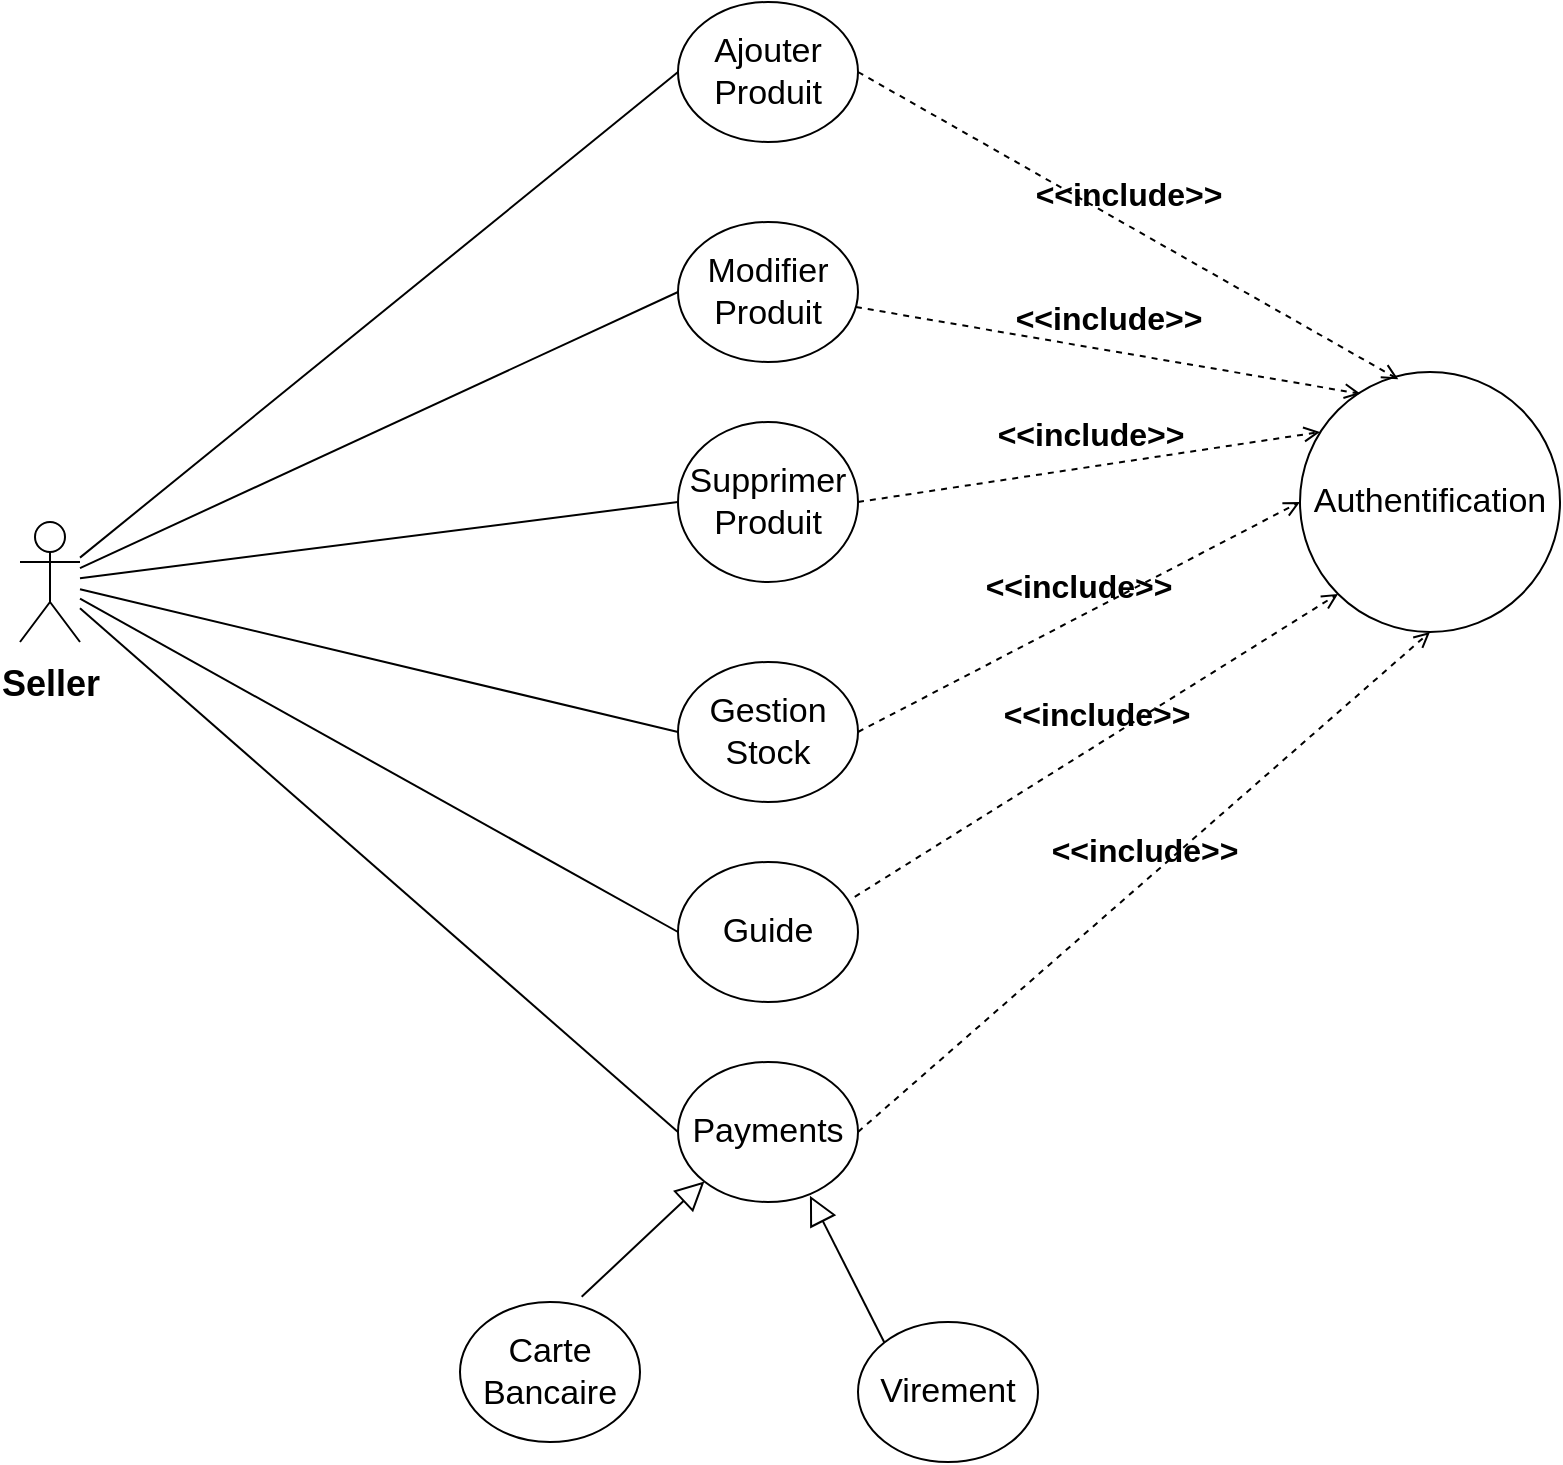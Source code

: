 <mxfile>
    <diagram id="7jdItUi5d5GYJk5ombXG" name="Page-1">
        <mxGraphModel dx="965" dy="572" grid="1" gridSize="10" guides="1" tooltips="1" connect="1" arrows="1" fold="1" page="1" pageScale="1" pageWidth="827" pageHeight="1169" math="0" shadow="0">
            <root>
                <mxCell id="0"/>
                <mxCell id="1" parent="0"/>
                <mxCell id="3" value="Seller" style="shape=umlActor;verticalLabelPosition=bottom;verticalAlign=top;html=1;shadow=0;labelBackgroundColor=none;fontSize=18;fontStyle=1;spacingTop=4;" vertex="1" parent="1">
                    <mxGeometry x="40" y="390" width="30" height="60" as="geometry"/>
                </mxCell>
                <mxCell id="4" value="Ajouter Produit" style="ellipse;whiteSpace=wrap;html=1;align=center;fontSize=17;" vertex="1" parent="1">
                    <mxGeometry x="369" y="130" width="90" height="70" as="geometry"/>
                </mxCell>
                <mxCell id="6" value="Supprimer Produit" style="ellipse;whiteSpace=wrap;html=1;align=center;fontSize=17;" vertex="1" parent="1">
                    <mxGeometry x="369" y="340" width="90" height="80" as="geometry"/>
                </mxCell>
                <mxCell id="7" value="Modifier Produit" style="ellipse;whiteSpace=wrap;html=1;align=center;fontSize=17;" vertex="1" parent="1">
                    <mxGeometry x="369" y="240" width="90" height="70" as="geometry"/>
                </mxCell>
                <mxCell id="8" value="Gestion Stock" style="ellipse;whiteSpace=wrap;html=1;align=center;fontSize=17;" vertex="1" parent="1">
                    <mxGeometry x="369" y="460" width="90" height="70" as="geometry"/>
                </mxCell>
                <mxCell id="9" value="Guide" style="ellipse;whiteSpace=wrap;html=1;align=center;fontSize=17;" vertex="1" parent="1">
                    <mxGeometry x="369" y="560" width="90" height="70" as="geometry"/>
                </mxCell>
                <mxCell id="10" value="Payments" style="ellipse;whiteSpace=wrap;html=1;align=center;fontSize=17;" vertex="1" parent="1">
                    <mxGeometry x="369" y="660" width="90" height="70" as="geometry"/>
                </mxCell>
                <mxCell id="11" value="" style="edgeStyle=none;html=1;endSize=12;endArrow=block;endFill=0;entryX=0;entryY=1;entryDx=0;entryDy=0;exitX=0.676;exitY=-0.037;exitDx=0;exitDy=0;exitPerimeter=0;" edge="1" parent="1" source="13" target="10">
                    <mxGeometry width="160" relative="1" as="geometry">
                        <mxPoint x="320" y="780" as="sourcePoint"/>
                        <mxPoint x="320" y="660" as="targetPoint"/>
                    </mxGeometry>
                </mxCell>
                <mxCell id="12" value="Virement" style="ellipse;whiteSpace=wrap;html=1;align=center;fontSize=17;" vertex="1" parent="1">
                    <mxGeometry x="459" y="790" width="90" height="70" as="geometry"/>
                </mxCell>
                <mxCell id="13" value="Carte Bancaire" style="ellipse;whiteSpace=wrap;html=1;align=center;fontSize=17;" vertex="1" parent="1">
                    <mxGeometry x="260" y="780" width="90" height="70" as="geometry"/>
                </mxCell>
                <mxCell id="14" value="" style="edgeStyle=none;html=1;endSize=12;endArrow=block;endFill=0;entryX=0.733;entryY=0.955;entryDx=0;entryDy=0;exitX=0;exitY=0;exitDx=0;exitDy=0;entryPerimeter=0;" edge="1" parent="1" source="12" target="10">
                    <mxGeometry width="160" relative="1" as="geometry">
                        <mxPoint x="330" y="790" as="sourcePoint"/>
                        <mxPoint x="391.88" y="729.513" as="targetPoint"/>
                    </mxGeometry>
                </mxCell>
                <mxCell id="15" value="" style="endArrow=none;html=1;rounded=0;fontSize=17;entryX=0;entryY=0.5;entryDx=0;entryDy=0;" edge="1" parent="1" source="3" target="10">
                    <mxGeometry relative="1" as="geometry">
                        <mxPoint x="90" y="430" as="sourcePoint"/>
                        <mxPoint x="364.4" y="474.6" as="targetPoint"/>
                    </mxGeometry>
                </mxCell>
                <mxCell id="17" value="" style="endArrow=none;html=1;rounded=0;fontSize=17;entryX=0;entryY=0.5;entryDx=0;entryDy=0;" edge="1" parent="1" source="3" target="8">
                    <mxGeometry relative="1" as="geometry">
                        <mxPoint x="80" y="229.997" as="sourcePoint"/>
                        <mxPoint x="379.0" y="491.86" as="targetPoint"/>
                    </mxGeometry>
                </mxCell>
                <mxCell id="18" value="" style="endArrow=none;html=1;rounded=0;fontSize=17;entryX=0;entryY=0.5;entryDx=0;entryDy=0;" edge="1" parent="1" source="3" target="9">
                    <mxGeometry relative="1" as="geometry">
                        <mxPoint x="80" y="322.997" as="sourcePoint"/>
                        <mxPoint x="379.0" y="584.86" as="targetPoint"/>
                    </mxGeometry>
                </mxCell>
                <mxCell id="19" value="" style="endArrow=none;html=1;rounded=0;fontSize=17;entryX=0;entryY=0.5;entryDx=0;entryDy=0;" edge="1" parent="1" source="3" target="6">
                    <mxGeometry relative="1" as="geometry">
                        <mxPoint x="70" y="318.583" as="sourcePoint"/>
                        <mxPoint x="369.0" y="390" as="targetPoint"/>
                    </mxGeometry>
                </mxCell>
                <mxCell id="20" value="" style="endArrow=none;html=1;rounded=0;fontSize=17;entryX=0;entryY=0.5;entryDx=0;entryDy=0;" edge="1" parent="1" source="3" target="7">
                    <mxGeometry relative="1" as="geometry">
                        <mxPoint x="80" y="428.089" as="sourcePoint"/>
                        <mxPoint x="379.0" y="390" as="targetPoint"/>
                    </mxGeometry>
                </mxCell>
                <mxCell id="21" value="" style="endArrow=none;html=1;rounded=0;fontSize=17;entryX=0;entryY=0.5;entryDx=0;entryDy=0;" edge="1" parent="1" source="3" target="4">
                    <mxGeometry relative="1" as="geometry">
                        <mxPoint x="90" y="438.089" as="sourcePoint"/>
                        <mxPoint x="389.0" y="400" as="targetPoint"/>
                    </mxGeometry>
                </mxCell>
                <mxCell id="23" value="&lt;span&gt;Authentification&lt;/span&gt;" style="ellipse;whiteSpace=wrap;html=1;align=center;fontSize=17;" vertex="1" parent="1">
                    <mxGeometry x="680" y="315" width="130" height="130" as="geometry"/>
                </mxCell>
                <mxCell id="24" value="&amp;lt;&amp;lt;include&amp;gt;&amp;gt;" style="html=1;verticalAlign=bottom;labelBackgroundColor=none;endArrow=open;endFill=0;dashed=1;fontSize=16;fontStyle=1;spacingBottom=4;entryX=0.5;entryY=1;entryDx=0;entryDy=0;exitX=1;exitY=0.5;exitDx=0;exitDy=0;" edge="1" parent="1" source="10" target="23">
                    <mxGeometry width="160" relative="1" as="geometry">
                        <mxPoint x="503.048" y="550.047" as="sourcePoint"/>
                        <mxPoint x="527.25" y="156.04" as="targetPoint"/>
                    </mxGeometry>
                </mxCell>
                <mxCell id="25" value="&amp;lt;&amp;lt;include&amp;gt;&amp;gt;" style="html=1;verticalAlign=bottom;labelBackgroundColor=none;endArrow=open;endFill=0;dashed=1;fontSize=16;fontStyle=1;spacingBottom=4;entryX=0;entryY=1;entryDx=0;entryDy=0;exitX=0.982;exitY=0.249;exitDx=0;exitDy=0;exitPerimeter=0;" edge="1" parent="1" source="9" target="23">
                    <mxGeometry width="160" relative="1" as="geometry">
                        <mxPoint x="469.0" y="705" as="sourcePoint"/>
                        <mxPoint x="755" y="450" as="targetPoint"/>
                    </mxGeometry>
                </mxCell>
                <mxCell id="26" value="&amp;lt;&amp;lt;include&amp;gt;&amp;gt;" style="html=1;verticalAlign=bottom;labelBackgroundColor=none;endArrow=open;endFill=0;dashed=1;fontSize=16;fontStyle=1;spacingBottom=4;entryX=0;entryY=0.5;entryDx=0;entryDy=0;exitX=1;exitY=0.5;exitDx=0;exitDy=0;" edge="1" parent="1" source="8" target="23">
                    <mxGeometry width="160" relative="1" as="geometry">
                        <mxPoint x="467.38" y="587.43" as="sourcePoint"/>
                        <mxPoint x="709.038" y="430.962" as="targetPoint"/>
                    </mxGeometry>
                </mxCell>
                <mxCell id="27" value="&amp;lt;&amp;lt;include&amp;gt;&amp;gt;" style="html=1;verticalAlign=bottom;labelBackgroundColor=none;endArrow=open;endFill=0;dashed=1;fontSize=16;fontStyle=1;spacingBottom=4;entryX=0.077;entryY=0.231;entryDx=0;entryDy=0;exitX=1;exitY=0.5;exitDx=0;exitDy=0;entryPerimeter=0;" edge="1" parent="1" source="6" target="23">
                    <mxGeometry width="160" relative="1" as="geometry">
                        <mxPoint x="469.0" y="505" as="sourcePoint"/>
                        <mxPoint x="690.0" y="385" as="targetPoint"/>
                    </mxGeometry>
                </mxCell>
                <mxCell id="28" value="&amp;lt;&amp;lt;include&amp;gt;&amp;gt;" style="html=1;verticalAlign=bottom;labelBackgroundColor=none;endArrow=open;endFill=0;dashed=1;fontSize=16;fontStyle=1;spacingBottom=4;entryX=0.233;entryY=0.084;entryDx=0;entryDy=0;entryPerimeter=0;" edge="1" parent="1" source="7" target="23">
                    <mxGeometry width="160" relative="1" as="geometry">
                        <mxPoint x="469.0" y="390" as="sourcePoint"/>
                        <mxPoint x="700.01" y="350.03" as="targetPoint"/>
                    </mxGeometry>
                </mxCell>
                <mxCell id="29" value="&amp;lt;&amp;lt;include&amp;gt;&amp;gt;" style="html=1;verticalAlign=bottom;labelBackgroundColor=none;endArrow=open;endFill=0;dashed=1;fontSize=16;fontStyle=1;spacingBottom=4;entryX=0.378;entryY=0.028;entryDx=0;entryDy=0;entryPerimeter=0;exitX=1;exitY=0.5;exitDx=0;exitDy=0;" edge="1" parent="1" source="4" target="23">
                    <mxGeometry width="160" relative="1" as="geometry">
                        <mxPoint x="467.947" y="292.529" as="sourcePoint"/>
                        <mxPoint x="720.29" y="335.92" as="targetPoint"/>
                    </mxGeometry>
                </mxCell>
            </root>
        </mxGraphModel>
    </diagram>
</mxfile>